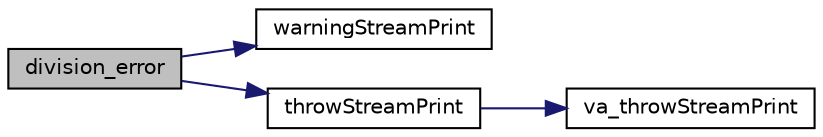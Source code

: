 digraph "division_error"
{
  edge [fontname="Helvetica",fontsize="10",labelfontname="Helvetica",labelfontsize="10"];
  node [fontname="Helvetica",fontsize="10",shape=record];
  rankdir="LR";
  Node0 [label="division_error",height=0.2,width=0.4,color="black", fillcolor="grey75", style="filled", fontcolor="black"];
  Node0 -> Node1 [color="midnightblue",fontsize="10",style="solid",fontname="Helvetica"];
  Node1 [label="warningStreamPrint",height=0.2,width=0.4,color="black", fillcolor="white", style="filled",URL="$d8/d3d/omc__error_8c.html#abe18b369e6a69395e9a328507f9548b9"];
  Node0 -> Node2 [color="midnightblue",fontsize="10",style="solid",fontname="Helvetica"];
  Node2 [label="throwStreamPrint",height=0.2,width=0.4,color="black", fillcolor="white", style="filled",URL="$d8/d3d/omc__error_8c.html#ace3549ed53d1ce9f60bcdfe2f941a592"];
  Node2 -> Node3 [color="midnightblue",fontsize="10",style="solid",fontname="Helvetica"];
  Node3 [label="va_throwStreamPrint",height=0.2,width=0.4,color="black", fillcolor="white", style="filled",URL="$d8/d3d/omc__error_8c.html#aa11774b25878a13bb0b79660763b3ca4"];
}

